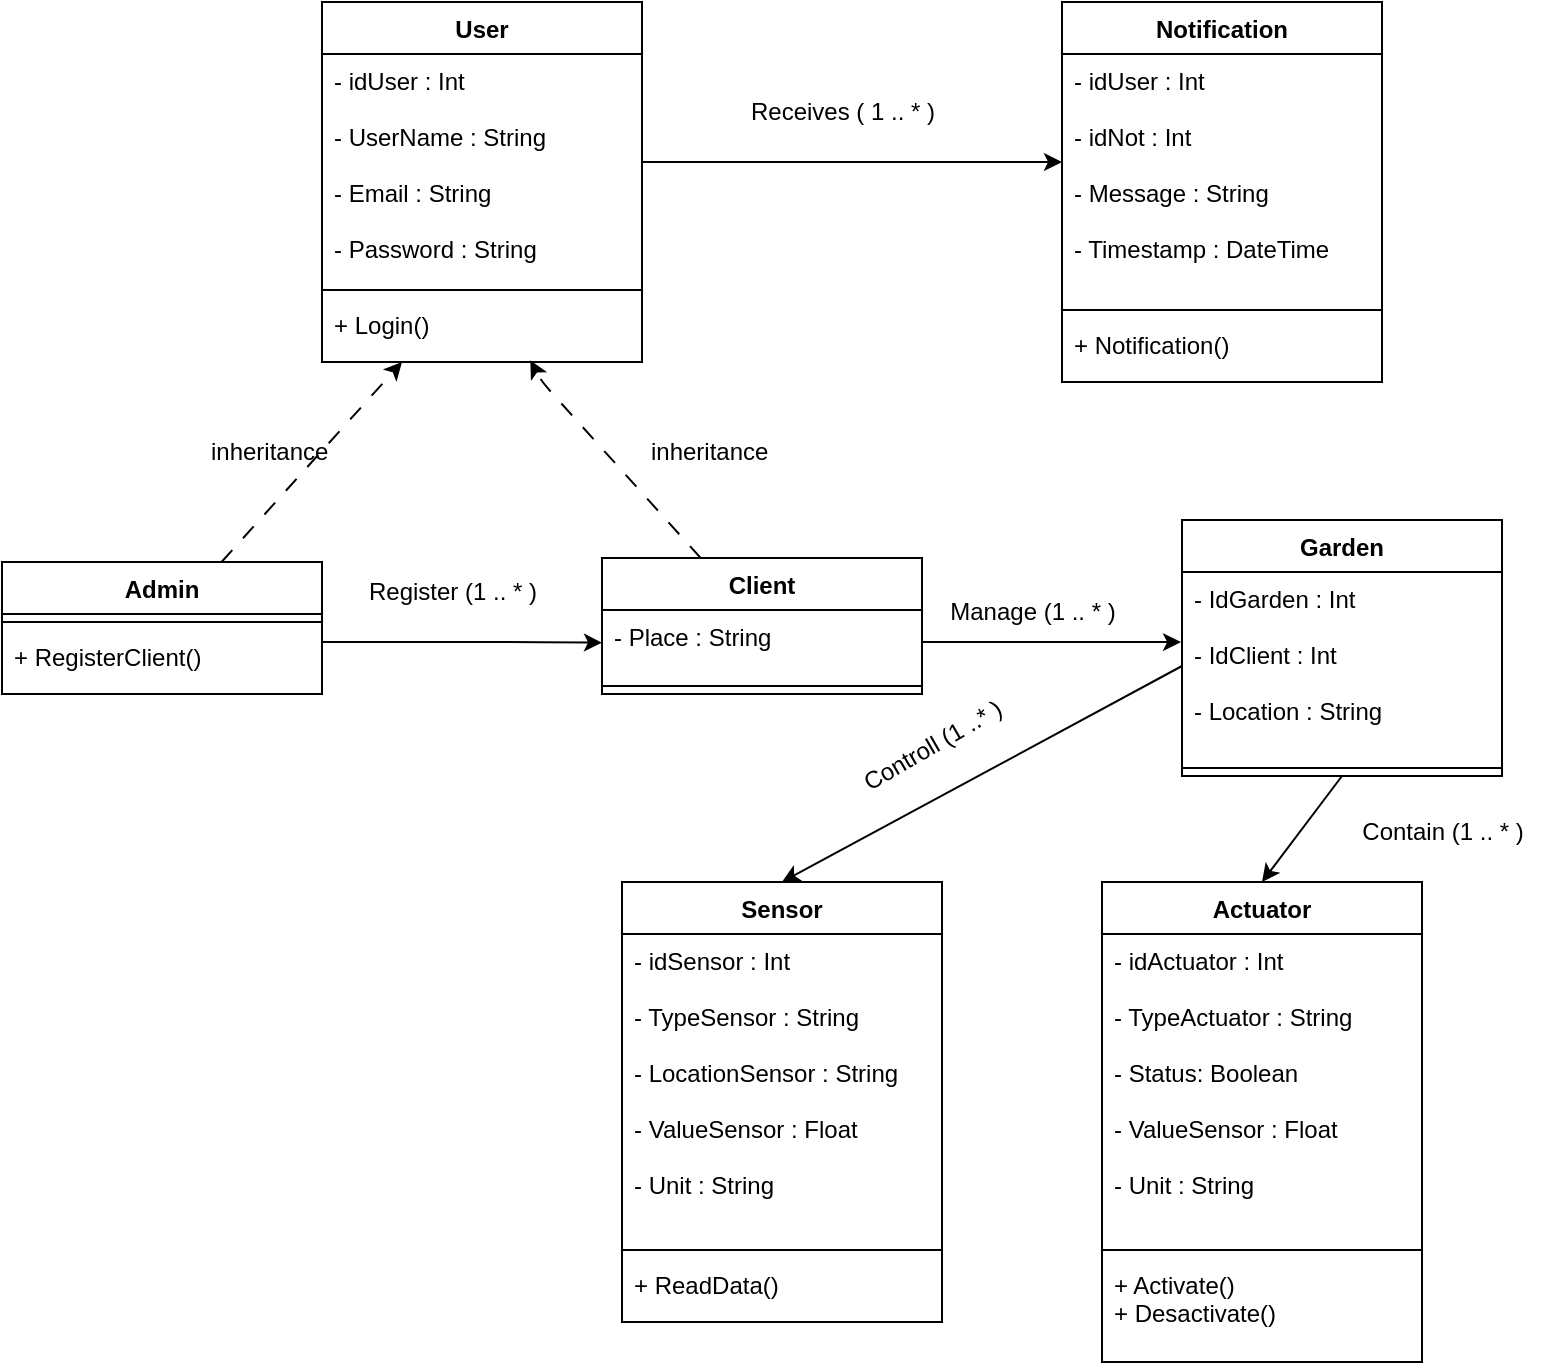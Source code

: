 <mxfile>
    <diagram id="Kbh-VoJbL_USqeEaBmn5" name="DiagramClass">
        <mxGraphModel grid="1" page="1" gridSize="10" guides="1" tooltips="1" connect="1" arrows="1" fold="1" pageScale="1" pageWidth="850" pageHeight="1100" math="0" shadow="0">
            <root>
                <mxCell id="0"/>
                <mxCell id="1" parent="0"/>
                <mxCell id="10" value="User" style="swimlane;fontStyle=1;align=center;verticalAlign=top;childLayout=stackLayout;horizontal=1;startSize=26;horizontalStack=0;resizeParent=1;resizeParentMax=0;resizeLast=0;collapsible=1;marginBottom=0;" vertex="1" parent="1">
                    <mxGeometry x="170" y="40" width="160" height="180" as="geometry">
                        <mxRectangle x="40" y="40" width="70" height="30" as="alternateBounds"/>
                    </mxGeometry>
                </mxCell>
                <mxCell id="11" value="- idUser : Int&#10;&#10;- UserName : String&#10;&#10;- Email : String&#10;&#10;- Password : String&#10;&#10;" style="text;strokeColor=none;fillColor=none;align=left;verticalAlign=top;spacingLeft=4;spacingRight=4;overflow=hidden;rotatable=0;points=[[0,0.5],[1,0.5]];portConstraint=eastwest;" vertex="1" parent="10">
                    <mxGeometry y="26" width="160" height="114" as="geometry"/>
                </mxCell>
                <mxCell id="12" value="" style="line;strokeWidth=1;fillColor=none;align=left;verticalAlign=middle;spacingTop=-1;spacingLeft=3;spacingRight=3;rotatable=0;labelPosition=right;points=[];portConstraint=eastwest;strokeColor=inherit;" vertex="1" parent="10">
                    <mxGeometry y="140" width="160" height="8" as="geometry"/>
                </mxCell>
                <mxCell id="13" value="+ Login()" style="text;strokeColor=none;fillColor=none;align=left;verticalAlign=top;spacingLeft=4;spacingRight=4;overflow=hidden;rotatable=0;points=[[0,0.5],[1,0.5]];portConstraint=eastwest;" vertex="1" parent="10">
                    <mxGeometry y="148" width="160" height="32" as="geometry"/>
                </mxCell>
                <mxCell id="14" value="Sensor" style="swimlane;fontStyle=1;align=center;verticalAlign=top;childLayout=stackLayout;horizontal=1;startSize=26;horizontalStack=0;resizeParent=1;resizeParentMax=0;resizeLast=0;collapsible=1;marginBottom=0;" vertex="1" parent="1">
                    <mxGeometry x="320" y="480" width="160" height="220" as="geometry">
                        <mxRectangle x="40" y="40" width="70" height="30" as="alternateBounds"/>
                    </mxGeometry>
                </mxCell>
                <mxCell id="15" value="- idSensor : Int&#10;&#10;- TypeSensor : String&#10;&#10;- LocationSensor : String&#10;&#10;- ValueSensor : Float &#10;&#10;- Unit : String&#10;&#10;" style="text;strokeColor=none;fillColor=none;align=left;verticalAlign=top;spacingLeft=4;spacingRight=4;overflow=hidden;rotatable=0;points=[[0,0.5],[1,0.5]];portConstraint=eastwest;" vertex="1" parent="14">
                    <mxGeometry y="26" width="160" height="154" as="geometry"/>
                </mxCell>
                <mxCell id="16" value="" style="line;strokeWidth=1;fillColor=none;align=left;verticalAlign=middle;spacingTop=-1;spacingLeft=3;spacingRight=3;rotatable=0;labelPosition=right;points=[];portConstraint=eastwest;strokeColor=inherit;" vertex="1" parent="14">
                    <mxGeometry y="180" width="160" height="8" as="geometry"/>
                </mxCell>
                <mxCell id="17" value="+ ReadData()" style="text;strokeColor=none;fillColor=none;align=left;verticalAlign=top;spacingLeft=4;spacingRight=4;overflow=hidden;rotatable=0;points=[[0,0.5],[1,0.5]];portConstraint=eastwest;" vertex="1" parent="14">
                    <mxGeometry y="188" width="160" height="32" as="geometry"/>
                </mxCell>
                <mxCell id="19" value="Actuator" style="swimlane;fontStyle=1;align=center;verticalAlign=top;childLayout=stackLayout;horizontal=1;startSize=26;horizontalStack=0;resizeParent=1;resizeParentMax=0;resizeLast=0;collapsible=1;marginBottom=0;" vertex="1" parent="1">
                    <mxGeometry x="560" y="480" width="160" height="240" as="geometry">
                        <mxRectangle x="40" y="40" width="70" height="30" as="alternateBounds"/>
                    </mxGeometry>
                </mxCell>
                <mxCell id="20" value="- idActuator : Int&#10;&#10;- TypeActuator : String&#10;&#10;- Status: Boolean&#10;&#10;- ValueSensor : Float &#10;&#10;- Unit : String&#10;&#10;" style="text;strokeColor=none;fillColor=none;align=left;verticalAlign=top;spacingLeft=4;spacingRight=4;overflow=hidden;rotatable=0;points=[[0,0.5],[1,0.5]];portConstraint=eastwest;" vertex="1" parent="19">
                    <mxGeometry y="26" width="160" height="154" as="geometry"/>
                </mxCell>
                <mxCell id="21" value="" style="line;strokeWidth=1;fillColor=none;align=left;verticalAlign=middle;spacingTop=-1;spacingLeft=3;spacingRight=3;rotatable=0;labelPosition=right;points=[];portConstraint=eastwest;strokeColor=inherit;" vertex="1" parent="19">
                    <mxGeometry y="180" width="160" height="8" as="geometry"/>
                </mxCell>
                <mxCell id="22" value="+ Activate()&#10;+ Desactivate()" style="text;strokeColor=none;fillColor=none;align=left;verticalAlign=top;spacingLeft=4;spacingRight=4;overflow=hidden;rotatable=0;points=[[0,0.5],[1,0.5]];portConstraint=eastwest;" vertex="1" parent="19">
                    <mxGeometry y="188" width="160" height="52" as="geometry"/>
                </mxCell>
                <mxCell id="23" value="Notification" style="swimlane;fontStyle=1;align=center;verticalAlign=top;childLayout=stackLayout;horizontal=1;startSize=26;horizontalStack=0;resizeParent=1;resizeParentMax=0;resizeLast=0;collapsible=1;marginBottom=0;" vertex="1" parent="1">
                    <mxGeometry x="540" y="40" width="160" height="190" as="geometry">
                        <mxRectangle x="40" y="40" width="70" height="30" as="alternateBounds"/>
                    </mxGeometry>
                </mxCell>
                <mxCell id="24" value="- idUser : Int&#10;&#10;- idNot : Int&#10;&#10;- Message : String&#10;&#10;- Timestamp : DateTime&#10;" style="text;strokeColor=none;fillColor=none;align=left;verticalAlign=top;spacingLeft=4;spacingRight=4;overflow=hidden;rotatable=0;points=[[0,0.5],[1,0.5]];portConstraint=eastwest;" vertex="1" parent="23">
                    <mxGeometry y="26" width="160" height="124" as="geometry"/>
                </mxCell>
                <mxCell id="25" value="" style="line;strokeWidth=1;fillColor=none;align=left;verticalAlign=middle;spacingTop=-1;spacingLeft=3;spacingRight=3;rotatable=0;labelPosition=right;points=[];portConstraint=eastwest;strokeColor=inherit;" vertex="1" parent="23">
                    <mxGeometry y="150" width="160" height="8" as="geometry"/>
                </mxCell>
                <mxCell id="26" value="+ Notification()" style="text;strokeColor=none;fillColor=none;align=left;verticalAlign=top;spacingLeft=4;spacingRight=4;overflow=hidden;rotatable=0;points=[[0,0.5],[1,0.5]];portConstraint=eastwest;" vertex="1" parent="23">
                    <mxGeometry y="158" width="160" height="32" as="geometry"/>
                </mxCell>
                <mxCell id="67" style="edgeStyle=none;html=1;exitX=0.5;exitY=1;exitDx=0;exitDy=0;entryX=0.5;entryY=0;entryDx=0;entryDy=0;" edge="1" parent="1" source="27" target="19">
                    <mxGeometry relative="1" as="geometry"/>
                </mxCell>
                <mxCell id="27" value="Garden" style="swimlane;fontStyle=1;align=center;verticalAlign=top;childLayout=stackLayout;horizontal=1;startSize=26;horizontalStack=0;resizeParent=1;resizeParentMax=0;resizeLast=0;collapsible=1;marginBottom=0;" vertex="1" parent="1">
                    <mxGeometry x="600" y="299" width="160" height="128" as="geometry">
                        <mxRectangle x="40" y="40" width="70" height="30" as="alternateBounds"/>
                    </mxGeometry>
                </mxCell>
                <mxCell id="28" value="- IdGarden : Int&#10;&#10;- IdClient : Int&#10;&#10;- Location : String&#10;&#10;" style="text;strokeColor=none;fillColor=none;align=left;verticalAlign=top;spacingLeft=4;spacingRight=4;overflow=hidden;rotatable=0;points=[[0,0.5],[1,0.5]];portConstraint=eastwest;" vertex="1" parent="27">
                    <mxGeometry y="26" width="160" height="94" as="geometry"/>
                </mxCell>
                <mxCell id="29" value="" style="line;strokeWidth=1;fillColor=none;align=left;verticalAlign=middle;spacingTop=-1;spacingLeft=3;spacingRight=3;rotatable=0;labelPosition=right;points=[];portConstraint=eastwest;strokeColor=inherit;" vertex="1" parent="27">
                    <mxGeometry y="120" width="160" height="8" as="geometry"/>
                </mxCell>
                <mxCell id="59" style="edgeStyle=none;html=1;entryX=0.25;entryY=1;entryDx=0;entryDy=0;entryPerimeter=0;dashed=1;dashPattern=8 8;" edge="1" parent="1" source="42" target="13">
                    <mxGeometry relative="1" as="geometry">
                        <mxPoint x="240" y="220" as="targetPoint"/>
                        <Array as="points"/>
                    </mxGeometry>
                </mxCell>
                <mxCell id="71" style="edgeStyle=none;html=1;" edge="1" parent="1" target="52">
                    <mxGeometry relative="1" as="geometry">
                        <mxPoint x="170" y="360" as="sourcePoint"/>
                        <Array as="points">
                            <mxPoint x="270" y="360"/>
                        </Array>
                    </mxGeometry>
                </mxCell>
                <mxCell id="42" value="Admin" style="swimlane;fontStyle=1;align=center;verticalAlign=top;childLayout=stackLayout;horizontal=1;startSize=26;horizontalStack=0;resizeParent=1;resizeParentMax=0;resizeLast=0;collapsible=1;marginBottom=0;" vertex="1" parent="1">
                    <mxGeometry x="10" y="320" width="160" height="66" as="geometry">
                        <mxRectangle x="40" y="40" width="70" height="30" as="alternateBounds"/>
                    </mxGeometry>
                </mxCell>
                <mxCell id="44" value="" style="line;strokeWidth=1;fillColor=none;align=left;verticalAlign=middle;spacingTop=-1;spacingLeft=3;spacingRight=3;rotatable=0;labelPosition=right;points=[];portConstraint=eastwest;strokeColor=inherit;" vertex="1" parent="42">
                    <mxGeometry y="26" width="160" height="8" as="geometry"/>
                </mxCell>
                <mxCell id="45" value="+ RegisterClient()" style="text;strokeColor=none;fillColor=none;align=left;verticalAlign=top;spacingLeft=4;spacingRight=4;overflow=hidden;rotatable=0;points=[[0,0.5],[1,0.5]];portConstraint=eastwest;" vertex="1" parent="42">
                    <mxGeometry y="34" width="160" height="32" as="geometry"/>
                </mxCell>
                <mxCell id="60" style="edgeStyle=none;html=1;entryX=0.651;entryY=0.974;entryDx=0;entryDy=0;entryPerimeter=0;dashed=1;dashPattern=8 8;" edge="1" parent="1" source="51" target="13">
                    <mxGeometry relative="1" as="geometry">
                        <Array as="points">
                            <mxPoint x="280" y="230"/>
                        </Array>
                    </mxGeometry>
                </mxCell>
                <mxCell id="51" value="Client" style="swimlane;fontStyle=1;align=center;verticalAlign=top;childLayout=stackLayout;horizontal=1;startSize=26;horizontalStack=0;resizeParent=1;resizeParentMax=0;resizeLast=0;collapsible=1;marginBottom=0;" vertex="1" parent="1">
                    <mxGeometry x="310" y="318" width="160" height="68" as="geometry">
                        <mxRectangle x="40" y="40" width="70" height="30" as="alternateBounds"/>
                    </mxGeometry>
                </mxCell>
                <mxCell id="52" value="- Place : String&#10;&#10;&#10;" style="text;strokeColor=none;fillColor=none;align=left;verticalAlign=top;spacingLeft=4;spacingRight=4;overflow=hidden;rotatable=0;points=[[0,0.5],[1,0.5]];portConstraint=eastwest;" vertex="1" parent="51">
                    <mxGeometry y="26" width="160" height="34" as="geometry"/>
                </mxCell>
                <mxCell id="53" value="" style="line;strokeWidth=1;fillColor=none;align=left;verticalAlign=middle;spacingTop=-1;spacingLeft=3;spacingRight=3;rotatable=0;labelPosition=right;points=[];portConstraint=eastwest;strokeColor=inherit;" vertex="1" parent="51">
                    <mxGeometry y="60" width="160" height="8" as="geometry"/>
                </mxCell>
                <mxCell id="61" value="inheritance&amp;nbsp;" style="text;html=1;align=center;verticalAlign=middle;resizable=0;points=[];autosize=1;strokeColor=none;fillColor=none;" vertex="1" parent="1">
                    <mxGeometry x="320" y="250" width="90" height="30" as="geometry"/>
                </mxCell>
                <mxCell id="62" value="inheritance&amp;nbsp;" style="text;html=1;align=center;verticalAlign=middle;resizable=0;points=[];autosize=1;strokeColor=none;fillColor=none;" vertex="1" parent="1">
                    <mxGeometry x="100" y="250" width="90" height="30" as="geometry"/>
                </mxCell>
                <mxCell id="63" style="edgeStyle=none;html=1;" edge="1" parent="1">
                    <mxGeometry relative="1" as="geometry">
                        <mxPoint x="330" y="120" as="sourcePoint"/>
                        <mxPoint x="540" y="120" as="targetPoint"/>
                    </mxGeometry>
                </mxCell>
                <mxCell id="64" value="Receives ( 1 .. * )" style="text;html=1;align=center;verticalAlign=middle;resizable=0;points=[];autosize=1;strokeColor=none;fillColor=none;" vertex="1" parent="1">
                    <mxGeometry x="370" y="80" width="120" height="30" as="geometry"/>
                </mxCell>
                <mxCell id="65" style="edgeStyle=none;html=1;exitX=1.002;exitY=0.471;exitDx=0;exitDy=0;entryX=-0.003;entryY=0.373;entryDx=0;entryDy=0;entryPerimeter=0;exitPerimeter=0;" edge="1" parent="1" source="52" target="28">
                    <mxGeometry relative="1" as="geometry"/>
                </mxCell>
                <mxCell id="66" value="Manage (1 .. * )" style="text;html=1;align=center;verticalAlign=middle;resizable=0;points=[];autosize=1;strokeColor=none;fillColor=none;rotation=0;" vertex="1" parent="1">
                    <mxGeometry x="470" y="330" width="110" height="30" as="geometry"/>
                </mxCell>
                <mxCell id="68" value="Contain (1 .. * )" style="text;html=1;align=center;verticalAlign=middle;resizable=0;points=[];autosize=1;strokeColor=none;fillColor=none;" vertex="1" parent="1">
                    <mxGeometry x="680" y="440" width="100" height="30" as="geometry"/>
                </mxCell>
                <mxCell id="69" style="edgeStyle=none;html=1;exitX=0;exitY=0.5;exitDx=0;exitDy=0;entryX=0.5;entryY=0;entryDx=0;entryDy=0;" edge="1" parent="1" source="28" target="14">
                    <mxGeometry relative="1" as="geometry"/>
                </mxCell>
                <mxCell id="70" value="Controll (1 ..* )" style="text;html=1;align=center;verticalAlign=middle;resizable=0;points=[];autosize=1;strokeColor=none;fillColor=none;rotation=-30;" vertex="1" parent="1">
                    <mxGeometry x="425" y="397" width="100" height="30" as="geometry"/>
                </mxCell>
                <mxCell id="72" value="Register (1 .. * )" style="text;html=1;align=center;verticalAlign=middle;resizable=0;points=[];autosize=1;strokeColor=none;fillColor=none;" vertex="1" parent="1">
                    <mxGeometry x="180" y="320" width="110" height="30" as="geometry"/>
                </mxCell>
            </root>
        </mxGraphModel>
    </diagram>
    <diagram id="YfQP6m4zdWGb6yoCJNcH" name="Communication Flow">
        <mxGraphModel dx="1278" dy="971" grid="1" gridSize="10" guides="1" tooltips="1" connect="1" arrows="1" fold="1" page="1" pageScale="1" pageWidth="850" pageHeight="1100" math="0" shadow="0">
            <root>
                <mxCell id="0"/>
                <mxCell id="1" parent="0"/>
                <mxCell id="e64NCI_aGbl5NpbfAPhL-10" value="Azure" style="verticalLabelPosition=bottom;html=1;verticalAlign=top;align=center;strokeColor=none;fillColor=#00BEF2;shape=mxgraph.azure.cloud;" vertex="1" parent="1">
                    <mxGeometry x="710" y="400" width="80" height="50" as="geometry"/>
                </mxCell>
                <mxCell id="e64NCI_aGbl5NpbfAPhL-13" value="Postgresql" style="strokeWidth=2;html=1;shape=mxgraph.flowchart.database;whiteSpace=wrap;" vertex="1" parent="1">
                    <mxGeometry x="730" y="50" width="90" height="80" as="geometry"/>
                </mxCell>
                <mxCell id="e64NCI_aGbl5NpbfAPhL-17" style="edgeStyle=none;html=1;exitX=1;exitY=0.5;exitDx=0;exitDy=0;entryX=0;entryY=0.167;entryDx=0;entryDy=0;entryPerimeter=0;" edge="1" parent="1" source="e64NCI_aGbl5NpbfAPhL-14" target="e64NCI_aGbl5NpbfAPhL-19">
                    <mxGeometry relative="1" as="geometry">
                        <mxPoint x="260" y="300" as="targetPoint"/>
                    </mxGeometry>
                </mxCell>
                <mxCell id="e64NCI_aGbl5NpbfAPhL-14" value="Client" style="whiteSpace=wrap;html=1;" vertex="1" parent="1">
                    <mxGeometry x="10" y="220" width="120" height="60" as="geometry"/>
                </mxCell>
                <mxCell id="e64NCI_aGbl5NpbfAPhL-21" style="edgeStyle=none;html=1;exitX=1;exitY=0.5;exitDx=0;exitDy=0;entryX=0;entryY=0.833;entryDx=0;entryDy=0;entryPerimeter=0;" edge="1" parent="1" source="e64NCI_aGbl5NpbfAPhL-15" target="e64NCI_aGbl5NpbfAPhL-19">
                    <mxGeometry relative="1" as="geometry"/>
                </mxCell>
                <mxCell id="e64NCI_aGbl5NpbfAPhL-15" value="Admin" style="whiteSpace=wrap;html=1;" vertex="1" parent="1">
                    <mxGeometry x="10" y="320" width="120" height="60" as="geometry"/>
                </mxCell>
                <mxCell id="e64NCI_aGbl5NpbfAPhL-23" style="edgeStyle=none;html=1;entryX=0;entryY=0.5;entryDx=0;entryDy=0;" edge="1" parent="1" source="e64NCI_aGbl5NpbfAPhL-19" target="e64NCI_aGbl5NpbfAPhL-22">
                    <mxGeometry relative="1" as="geometry"/>
                </mxCell>
                <mxCell id="e64NCI_aGbl5NpbfAPhL-33" style="edgeStyle=none;html=1;entryX=0.043;entryY=0.786;entryDx=0;entryDy=0;entryPerimeter=0;fontSize=9;" edge="1" parent="1" source="e64NCI_aGbl5NpbfAPhL-19" target="e64NCI_aGbl5NpbfAPhL-10">
                    <mxGeometry relative="1" as="geometry"/>
                </mxCell>
                <mxCell id="e64NCI_aGbl5NpbfAPhL-19" value="Frontend (VueJs)" style="whiteSpace=wrap;html=1;" vertex="1" parent="1">
                    <mxGeometry x="260" y="270" width="120" height="60" as="geometry"/>
                </mxCell>
                <mxCell id="e64NCI_aGbl5NpbfAPhL-24" style="edgeStyle=none;html=1;entryX=0;entryY=0.5;entryDx=0;entryDy=0;entryPerimeter=0;" edge="1" parent="1" source="e64NCI_aGbl5NpbfAPhL-22" target="e64NCI_aGbl5NpbfAPhL-13">
                    <mxGeometry relative="1" as="geometry"/>
                </mxCell>
                <mxCell id="e64NCI_aGbl5NpbfAPhL-26" style="edgeStyle=none;html=1;exitX=1;exitY=0.5;exitDx=0;exitDy=0;entryX=0;entryY=0.5;entryDx=0;entryDy=0;" edge="1" parent="1" source="e64NCI_aGbl5NpbfAPhL-22" target="e64NCI_aGbl5NpbfAPhL-25">
                    <mxGeometry relative="1" as="geometry"/>
                </mxCell>
                <mxCell id="e64NCI_aGbl5NpbfAPhL-32" style="edgeStyle=none;html=1;entryX=0.05;entryY=0.5;entryDx=0;entryDy=0;entryPerimeter=0;fontSize=9;" edge="1" parent="1" source="e64NCI_aGbl5NpbfAPhL-22" target="e64NCI_aGbl5NpbfAPhL-10">
                    <mxGeometry relative="1" as="geometry"/>
                </mxCell>
                <mxCell id="e64NCI_aGbl5NpbfAPhL-22" value="Backend (Django)" style="whiteSpace=wrap;html=1;" vertex="1" parent="1">
                    <mxGeometry x="450" y="200" width="120" height="60" as="geometry"/>
                </mxCell>
                <mxCell id="e64NCI_aGbl5NpbfAPhL-25" value="Actuator ESP" style="whiteSpace=wrap;html=1;" vertex="1" parent="1">
                    <mxGeometry x="700" y="200" width="120" height="60" as="geometry"/>
                </mxCell>
                <mxCell id="e64NCI_aGbl5NpbfAPhL-28" style="edgeStyle=none;html=1;exitX=0;exitY=0.5;exitDx=0;exitDy=0;" edge="1" parent="1" source="e64NCI_aGbl5NpbfAPhL-27" target="e64NCI_aGbl5NpbfAPhL-22">
                    <mxGeometry relative="1" as="geometry"/>
                </mxCell>
                <mxCell id="e64NCI_aGbl5NpbfAPhL-27" value="ESP" style="whiteSpace=wrap;html=1;" vertex="1" parent="1">
                    <mxGeometry x="700" y="300" width="120" height="60" as="geometry"/>
                </mxCell>
                <mxCell id="e64NCI_aGbl5NpbfAPhL-29" value="&lt;font style=&quot;font-size: 9px;&quot;&gt;Send Data&lt;/font&gt;" style="text;html=1;align=center;verticalAlign=middle;resizable=0;points=[];autosize=1;strokeColor=none;fillColor=none;rotation=30;" vertex="1" parent="1">
                    <mxGeometry x="610" y="270" width="70" height="30" as="geometry"/>
                </mxCell>
                <mxCell id="e64NCI_aGbl5NpbfAPhL-30" value="&lt;font style=&quot;font-size: 9px;&quot;&gt;Control Commande&lt;/font&gt;" style="text;html=1;align=center;verticalAlign=middle;resizable=0;points=[];autosize=1;strokeColor=none;fillColor=none;rotation=0;" vertex="1" parent="1">
                    <mxGeometry x="595" y="200" width="100" height="30" as="geometry"/>
                </mxCell>
                <mxCell id="e64NCI_aGbl5NpbfAPhL-31" value="Store Data" style="text;html=1;align=center;verticalAlign=middle;resizable=0;points=[];autosize=1;strokeColor=none;fillColor=none;fontSize=9;rotation=-30;" vertex="1" parent="1">
                    <mxGeometry x="595" y="130" width="70" height="20" as="geometry"/>
                </mxCell>
                <mxCell id="e64NCI_aGbl5NpbfAPhL-34" value="Hosted On" style="text;html=1;align=center;verticalAlign=middle;resizable=0;points=[];autosize=1;strokeColor=none;fillColor=none;fontSize=9;" vertex="1" parent="1">
                    <mxGeometry x="620" y="390" width="70" height="20" as="geometry"/>
                </mxCell>
                <mxCell id="e64NCI_aGbl5NpbfAPhL-35" value="API REQUEST" style="text;html=1;align=center;verticalAlign=middle;resizable=0;points=[];autosize=1;strokeColor=none;fillColor=none;fontSize=9;rotation=-30;" vertex="1" parent="1">
                    <mxGeometry x="370" y="230" width="80" height="20" as="geometry"/>
                </mxCell>
            </root>
        </mxGraphModel>
    </diagram>
</mxfile>